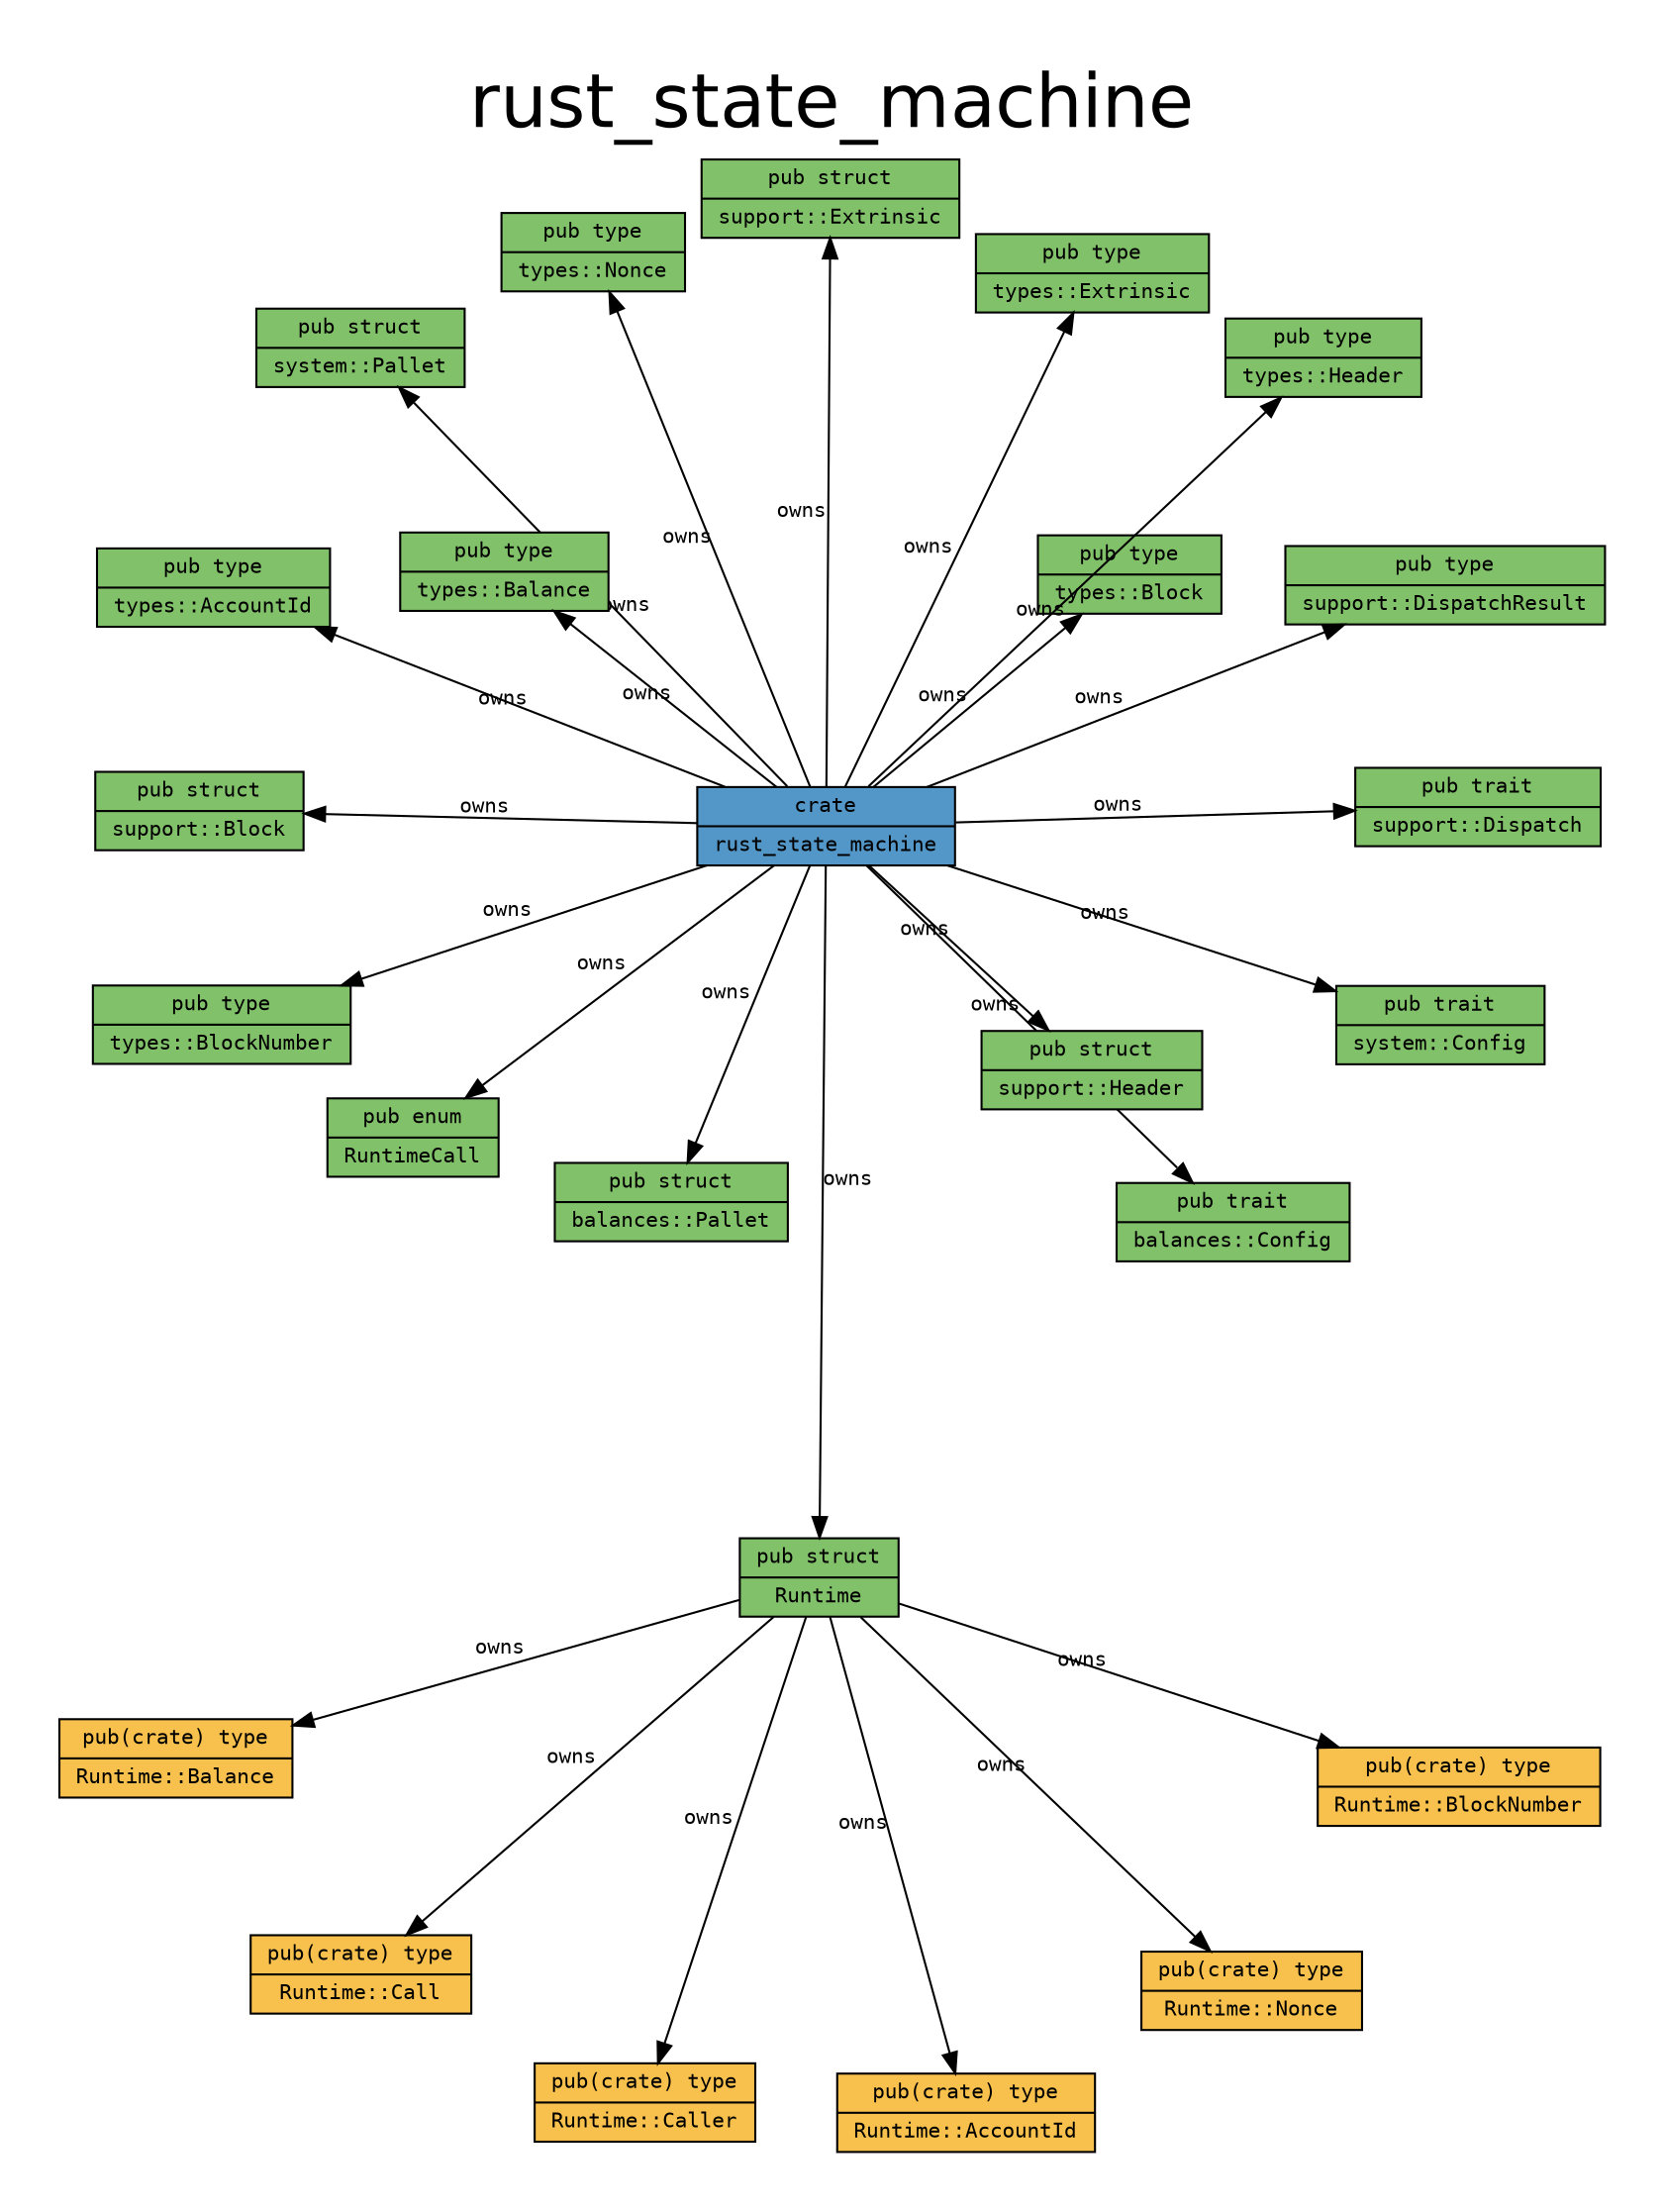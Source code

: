 digraph {

    graph [
        label="rust_state_machine",
        labelloc=t,

        pad=0.4,

        // Consider rendering the graph using a different layout algorithm, such as:
        // [dot, neato, twopi, circo, fdp, sfdp]
        layout=neato,
        overlap=false,
        splines="line",
        rankdir=LR,

        fontname="Helvetica", 
        fontsize="36",
    ];

    node [
        fontname="monospace",
        fontsize="10",
        shape="record",
        style="filled",
    ];

    edge [
        fontname="monospace",
        fontsize="10",
    ];

    "rust_state_machine" [label="crate|rust_state_machine", fillcolor="#5397c8"]; // "crate" node
    "rust_state_machine::Runtime" [label="pub struct|Runtime", fillcolor="#81c169"]; // "struct" node
    "rust_state_machine::Runtime::AccountId" [label="pub(crate) type|Runtime::AccountId", fillcolor="#f8c04c"]; // "type" node
    "rust_state_machine::Runtime::Balance" [label="pub(crate) type|Runtime::Balance", fillcolor="#f8c04c"]; // "type" node
    "rust_state_machine::Runtime::BlockNumber" [label="pub(crate) type|Runtime::BlockNumber", fillcolor="#f8c04c"]; // "type" node
    "rust_state_machine::Runtime::Call" [label="pub(crate) type|Runtime::Call", fillcolor="#f8c04c"]; // "type" node
    "rust_state_machine::Runtime::Caller" [label="pub(crate) type|Runtime::Caller", fillcolor="#f8c04c"]; // "type" node
    "rust_state_machine::Runtime::Nonce" [label="pub(crate) type|Runtime::Nonce", fillcolor="#f8c04c"]; // "type" node
    "rust_state_machine::RuntimeCall" [label="pub enum|RuntimeCall", fillcolor="#81c169"]; // "enum" node
    "rust_state_machine::balances::Config" [label="pub trait|balances::Config", fillcolor="#81c169"]; // "trait" node
    "rust_state_machine::balances::Pallet" [label="pub struct|balances::Pallet", fillcolor="#81c169"]; // "struct" node
    "rust_state_machine::support::Block" [label="pub struct|support::Block", fillcolor="#81c169"]; // "struct" node
    "rust_state_machine::support::Dispatch" [label="pub trait|support::Dispatch", fillcolor="#81c169"]; // "trait" node
    "rust_state_machine::support::DispatchResult" [label="pub type|support::DispatchResult", fillcolor="#81c169"]; // "type" node
    "rust_state_machine::support::Extrinsic" [label="pub struct|support::Extrinsic", fillcolor="#81c169"]; // "struct" node
    "rust_state_machine::support::Header" [label="pub struct|support::Header", fillcolor="#81c169"]; // "struct" node
    "rust_state_machine::system::Config" [label="pub trait|system::Config", fillcolor="#81c169"]; // "trait" node
    "rust_state_machine::system::Pallet" [label="pub struct|system::Pallet", fillcolor="#81c169"]; // "struct" node
    "rust_state_machine::types::AccountId" [label="pub type|types::AccountId", fillcolor="#81c169"]; // "type" node
    "rust_state_machine::types::Balance" [label="pub type|types::Balance", fillcolor="#81c169"]; // "type" node
    "rust_state_machine::types::Block" [label="pub type|types::Block", fillcolor="#81c169"]; // "type" node
    "rust_state_machine::types::BlockNumber" [label="pub type|types::BlockNumber", fillcolor="#81c169"]; // "type" node
    "rust_state_machine::types::Extrinsic" [label="pub type|types::Extrinsic", fillcolor="#81c169"]; // "type" node
    "rust_state_machine::types::Header" [label="pub type|types::Header", fillcolor="#81c169"]; // "type" node
    "rust_state_machine::types::Nonce" [label="pub type|types::Nonce", fillcolor="#81c169"]; // "type" node

    "rust_state_machine" -> "rust_state_machine::Runtime" [label="owns", color="#000000", style="solid"] [constraint=true]; // "owns" edge
    "rust_state_machine" -> "rust_state_machine::RuntimeCall" [label="owns", color="#000000", style="solid"] [constraint=true]; // "owns" edge
    "rust_state_machine" -> "rust_state_machine::balances::Config" [label="owns", color="#000000", style="solid"] [constraint=true]; // "owns" edge
    "rust_state_machine" -> "rust_state_machine::balances::Pallet" [label="owns", color="#000000", style="solid"] [constraint=true]; // "owns" edge
    "rust_state_machine" -> "rust_state_machine::support::Block" [label="owns", color="#000000", style="solid"] [constraint=true]; // "owns" edge
    "rust_state_machine" -> "rust_state_machine::support::Dispatch" [label="owns", color="#000000", style="solid"] [constraint=true]; // "owns" edge
    "rust_state_machine" -> "rust_state_machine::support::DispatchResult" [label="owns", color="#000000", style="solid"] [constraint=true]; // "owns" edge
    "rust_state_machine" -> "rust_state_machine::support::Extrinsic" [label="owns", color="#000000", style="solid"] [constraint=true]; // "owns" edge
    "rust_state_machine" -> "rust_state_machine::support::Header" [label="owns", color="#000000", style="solid"] [constraint=true]; // "owns" edge
    "rust_state_machine" -> "rust_state_machine::system::Config" [label="owns", color="#000000", style="solid"] [constraint=true]; // "owns" edge
    "rust_state_machine" -> "rust_state_machine::system::Pallet" [label="owns", color="#000000", style="solid"] [constraint=true]; // "owns" edge
    "rust_state_machine" -> "rust_state_machine::types::AccountId" [label="owns", color="#000000", style="solid"] [constraint=true]; // "owns" edge
    "rust_state_machine" -> "rust_state_machine::types::Balance" [label="owns", color="#000000", style="solid"] [constraint=true]; // "owns" edge
    "rust_state_machine" -> "rust_state_machine::types::Block" [label="owns", color="#000000", style="solid"] [constraint=true]; // "owns" edge
    "rust_state_machine" -> "rust_state_machine::types::BlockNumber" [label="owns", color="#000000", style="solid"] [constraint=true]; // "owns" edge
    "rust_state_machine" -> "rust_state_machine::types::Extrinsic" [label="owns", color="#000000", style="solid"] [constraint=true]; // "owns" edge
    "rust_state_machine" -> "rust_state_machine::types::Header" [label="owns", color="#000000", style="solid"] [constraint=true]; // "owns" edge
    "rust_state_machine" -> "rust_state_machine::types::Nonce" [label="owns", color="#000000", style="solid"] [constraint=true]; // "owns" edge
    "rust_state_machine::Runtime" -> "rust_state_machine::Runtime::AccountId" [label="owns", color="#000000", style="solid"] [constraint=true]; // "owns" edge
    "rust_state_machine::Runtime" -> "rust_state_machine::Runtime::Balance" [label="owns", color="#000000", style="solid"] [constraint=true]; // "owns" edge
    "rust_state_machine::Runtime" -> "rust_state_machine::Runtime::BlockNumber" [label="owns", color="#000000", style="solid"] [constraint=true]; // "owns" edge
    "rust_state_machine::Runtime" -> "rust_state_machine::Runtime::Call" [label="owns", color="#000000", style="solid"] [constraint=true]; // "owns" edge
    "rust_state_machine::Runtime" -> "rust_state_machine::Runtime::Caller" [label="owns", color="#000000", style="solid"] [constraint=true]; // "owns" edge
    "rust_state_machine::Runtime" -> "rust_state_machine::Runtime::Nonce" [label="owns", color="#000000", style="solid"] [constraint=true]; // "owns" edge

}
